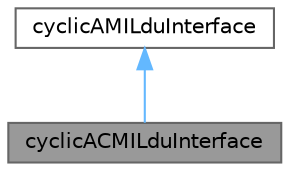 digraph "cyclicACMILduInterface"
{
 // LATEX_PDF_SIZE
  bgcolor="transparent";
  edge [fontname=Helvetica,fontsize=10,labelfontname=Helvetica,labelfontsize=10];
  node [fontname=Helvetica,fontsize=10,shape=box,height=0.2,width=0.4];
  Node1 [id="Node000001",label="cyclicACMILduInterface",height=0.2,width=0.4,color="gray40", fillcolor="grey60", style="filled", fontcolor="black",tooltip="An abstract base class for cyclic ACMI coupled interfaces."];
  Node2 -> Node1 [id="edge1_Node000001_Node000002",dir="back",color="steelblue1",style="solid",tooltip=" "];
  Node2 [id="Node000002",label="cyclicAMILduInterface",height=0.2,width=0.4,color="gray40", fillcolor="white", style="filled",URL="$classFoam_1_1cyclicAMILduInterface.html",tooltip="An abstract base class for cyclic AMI coupled interfaces."];
}
